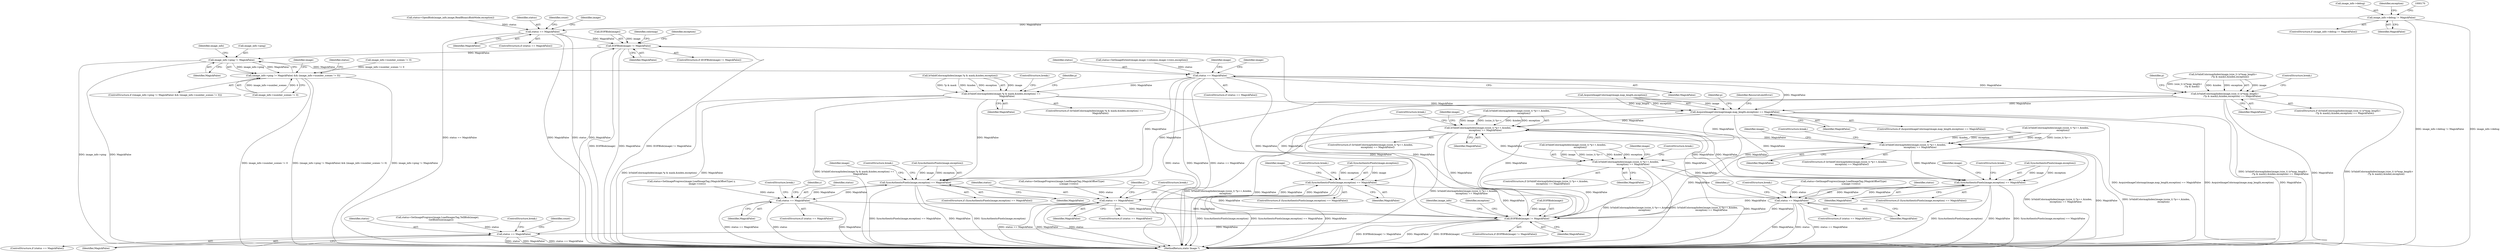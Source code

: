 digraph "0_ImageMagick_2ad6d33493750a28a5a655d319a8e0b16c392de1@pointer" {
"1000164" [label="(Call,image_info->debug != MagickFalse)"];
"1000203" [label="(Call,status == MagickFalse)"];
"1000397" [label="(Call,EOFBlob(image) != MagickFalse)"];
"1000552" [label="(Call,image_info->ping != MagickFalse)"];
"1000551" [label="(Call,(image_info->ping != MagickFalse) && (image_info->number_scenes != 0))"];
"1000589" [label="(Call,status == MagickFalse)"];
"1001131" [label="(Call,IsValidColormapIndex(image,*p & mask,&index,exception) ==\n                MagickFalse)"];
"1001333" [label="(Call,SyncAuthenticPixels(image,exception) == MagickFalse)"];
"1001360" [label="(Call,status == MagickFalse)"];
"1001831" [label="(Call,EOFBlob(image) != MagickFalse)"];
"1001923" [label="(Call,status == MagickFalse)"];
"1001374" [label="(Call,AcquireImageColormap(image,map_length,exception) == MagickFalse)"];
"1001579" [label="(Call,SyncAuthenticPixels(image,exception) == MagickFalse)"];
"1001606" [label="(Call,status == MagickFalse)"];
"1001664" [label="(Call,IsValidColormapIndex(image,(ssize_t) *p++,&index,\n                    exception) == MagickFalse)"];
"1001691" [label="(Call,IsValidColormapIndex(image,(ssize_t) *p++,&index,\n                    exception) == MagickFalse)"];
"1001718" [label="(Call,IsValidColormapIndex(image,(ssize_t) *p++,&index,\n                    exception) == MagickFalse)"];
"1001765" [label="(Call,SyncAuthenticPixels(image,exception) == MagickFalse)"];
"1001792" [label="(Call,status == MagickFalse)"];
"1001186" [label="(Call,IsValidColormapIndex(image,(size_t) (x*map_length+\n                    (*p & mask)),&index,exception) == MagickFalse)"];
"1000205" [label="(Identifier,MagickFalse)"];
"1000195" [label="(Call,status=OpenBlob(image_info,image,ReadBinaryBlobMode,exception))"];
"1001142" [label="(ControlStructure,break;)"];
"1001774" [label="(Identifier,image)"];
"1001206" [label="(Identifier,p)"];
"1001795" [label="(ControlStructure,break;)"];
"1001608" [label="(Identifier,MagickFalse)"];
"1001926" [label="(ControlStructure,break;)"];
"1001702" [label="(Identifier,MagickFalse)"];
"1000556" [label="(Identifier,MagickFalse)"];
"1001780" [label="(Call,status=SetImageProgress(image,LoadImageTag,(MagickOffsetType)\n                    y,image->rows))"];
"1001348" [label="(Call,status=SetImageProgress(image,LoadImageTag,(MagickOffsetType) y,\n                image->rows))"];
"1001375" [label="(Call,AcquireImageColormap(image,map_length,exception))"];
"1001675" [label="(Identifier,MagickFalse)"];
"1001579" [label="(Call,SyncAuthenticPixels(image,exception) == MagickFalse)"];
"1000397" [label="(Call,EOFBlob(image) != MagickFalse)"];
"1001691" [label="(Call,IsValidColormapIndex(image,(ssize_t) *p++,&index,\n                    exception) == MagickFalse)"];
"1001831" [label="(Call,EOFBlob(image) != MagickFalse)"];
"1001929" [label="(Identifier,count)"];
"1001130" [label="(ControlStructure,if (IsValidColormapIndex(image,*p & mask,&index,exception) ==\n                MagickFalse))"];
"1001692" [label="(Call,IsValidColormapIndex(image,(ssize_t) *p++,&index,\n                    exception))"];
"1001922" [label="(ControlStructure,if (status == MagickFalse))"];
"1000557" [label="(Call,image_info->number_scenes != 0)"];
"1000204" [label="(Identifier,status)"];
"1001145" [label="(Identifier,p)"];
"1001665" [label="(Call,IsValidColormapIndex(image,(ssize_t) *p++,&index,\n                    exception))"];
"1001342" [label="(Identifier,image)"];
"1001923" [label="(Call,status == MagickFalse)"];
"1001719" [label="(Call,IsValidColormapIndex(image,(ssize_t) *p++,&index,\n                    exception))"];
"1001594" [label="(Call,status=SetImageProgress(image,LoadImageTag,(MagickOffsetType)\n                    y,image->rows))"];
"1001363" [label="(ControlStructure,break;)"];
"1001606" [label="(Call,status == MagickFalse)"];
"1001793" [label="(Identifier,status)"];
"1001764" [label="(ControlStructure,if (SyncAuthenticPixels(image,exception) == MagickFalse))"];
"1001202" [label="(Identifier,MagickFalse)"];
"1001791" [label="(ControlStructure,if (status == MagickFalse))"];
"1001384" [label="(Identifier,p)"];
"1000550" [label="(ControlStructure,if ((image_info->ping != MagickFalse) && (image_info->number_scenes != 0)))"];
"1001338" [label="(ControlStructure,break;)"];
"1000589" [label="(Call,status == MagickFalse)"];
"1001663" [label="(ControlStructure,if (IsValidColormapIndex(image,(ssize_t) *p++,&index,\n                    exception) == MagickFalse))"];
"1000565" [label="(Identifier,image)"];
"1000203" [label="(Call,status == MagickFalse)"];
"1001332" [label="(ControlStructure,if (SyncAuthenticPixels(image,exception) == MagickFalse))"];
"1001770" [label="(ControlStructure,break;)"];
"1001374" [label="(Call,AcquireImageColormap(image,map_length,exception) == MagickFalse)"];
"1001794" [label="(Identifier,MagickFalse)"];
"1000551" [label="(Call,(image_info->ping != MagickFalse) && (image_info->number_scenes != 0))"];
"1001141" [label="(Identifier,MagickFalse)"];
"1001732" [label="(Identifier,image)"];
"1001187" [label="(Call,IsValidColormapIndex(image,(size_t) (x*map_length+\n                    (*p & mask)),&index,exception))"];
"1001359" [label="(ControlStructure,if (status == MagickFalse))"];
"1000578" [label="(Identifier,status)"];
"1000590" [label="(Identifier,status)"];
"1001766" [label="(Call,SyncAuthenticPixels(image,exception))"];
"1001832" [label="(Call,EOFBlob(image))"];
"1000164" [label="(Call,image_info->debug != MagickFalse)"];
"1001203" [label="(ControlStructure,break;)"];
"1000165" [label="(Call,image_info->debug)"];
"1001718" [label="(Call,IsValidColormapIndex(image,(ssize_t) *p++,&index,\n                    exception) == MagickFalse)"];
"1001381" [label="(Identifier,ResourceLimitError)"];
"1001379" [label="(Identifier,MagickFalse)"];
"1000400" [label="(Identifier,MagickFalse)"];
"1001588" [label="(Identifier,image)"];
"1001769" [label="(Identifier,MagickFalse)"];
"1001845" [label="(Call,image_info->number_scenes != 0)"];
"1001730" [label="(ControlStructure,break;)"];
"1001834" [label="(Identifier,MagickFalse)"];
"1000168" [label="(Identifier,MagickFalse)"];
"1001830" [label="(ControlStructure,if (EOFBlob(image) != MagickFalse))"];
"1000553" [label="(Call,image_info->ping)"];
"1001729" [label="(Identifier,MagickFalse)"];
"1000552" [label="(Call,image_info->ping != MagickFalse)"];
"1001847" [label="(Identifier,image_info)"];
"1001534" [label="(Identifier,y)"];
"1000577" [label="(Call,status=SetImageExtent(image,image->columns,image->rows,exception))"];
"1001333" [label="(Call,SyncAuthenticPixels(image,exception) == MagickFalse)"];
"1001609" [label="(ControlStructure,break;)"];
"1001690" [label="(ControlStructure,if (IsValidColormapIndex(image,(ssize_t) *p++,&index,\n                    exception) == MagickFalse))"];
"1001765" [label="(Call,SyncAuthenticPixels(image,exception) == MagickFalse)"];
"1001664" [label="(Call,IsValidColormapIndex(image,(ssize_t) *p++,&index,\n                    exception) == MagickFalse)"];
"1001337" [label="(Identifier,MagickFalse)"];
"1000411" [label="(Identifier,colormap)"];
"1000180" [label="(Identifier,exception)"];
"1001944" [label="(MethodReturn,static Image *)"];
"1001924" [label="(Identifier,status)"];
"1001792" [label="(Call,status == MagickFalse)"];
"1001607" [label="(Identifier,status)"];
"1001260" [label="(Identifier,y)"];
"1001676" [label="(ControlStructure,break;)"];
"1001583" [label="(Identifier,MagickFalse)"];
"1001132" [label="(Call,IsValidColormapIndex(image,*p & mask,&index,exception))"];
"1001186" [label="(Call,IsValidColormapIndex(image,(size_t) (x*map_length+\n                    (*p & mask)),&index,exception) == MagickFalse)"];
"1001362" [label="(Identifier,MagickFalse)"];
"1000210" [label="(Identifier,count)"];
"1001584" [label="(ControlStructure,break;)"];
"1001131" [label="(Call,IsValidColormapIndex(image,*p & mask,&index,exception) ==\n                MagickFalse)"];
"1001705" [label="(Identifier,image)"];
"1000403" [label="(Identifier,exception)"];
"1000598" [label="(Identifier,image)"];
"1001580" [label="(Call,SyncAuthenticPixels(image,exception))"];
"1001717" [label="(ControlStructure,if (IsValidColormapIndex(image,(ssize_t) *p++,&index,\n                    exception) == MagickFalse))"];
"1000208" [label="(Identifier,image)"];
"1000559" [label="(Identifier,image_info)"];
"1000163" [label="(ControlStructure,if (image_info->debug != MagickFalse))"];
"1001925" [label="(Identifier,MagickFalse)"];
"1000588" [label="(ControlStructure,if (status == MagickFalse))"];
"1001837" [label="(Identifier,exception)"];
"1001578" [label="(ControlStructure,if (SyncAuthenticPixels(image,exception) == MagickFalse))"];
"1000398" [label="(Call,EOFBlob(image))"];
"1001913" [label="(Call,status=SetImageProgress(image,LoadImagesTag,TellBlob(image),\n          GetBlobSize(image)))"];
"1001360" [label="(Call,status == MagickFalse)"];
"1000202" [label="(ControlStructure,if (status == MagickFalse))"];
"1001605" [label="(ControlStructure,if (status == MagickFalse))"];
"1001373" [label="(ControlStructure,if (AcquireImageColormap(image,map_length,exception) == MagickFalse))"];
"1001703" [label="(ControlStructure,break;)"];
"1000594" [label="(Identifier,image)"];
"1000591" [label="(Identifier,MagickFalse)"];
"1001334" [label="(Call,SyncAuthenticPixels(image,exception))"];
"1001678" [label="(Identifier,image)"];
"1000396" [label="(ControlStructure,if (EOFBlob(image) != MagickFalse))"];
"1001185" [label="(ControlStructure,if (IsValidColormapIndex(image,(size_t) (x*map_length+\n                    (*p & mask)),&index,exception) == MagickFalse))"];
"1001629" [label="(Identifier,y)"];
"1001361" [label="(Identifier,status)"];
"1000164" -> "1000163"  [label="AST: "];
"1000164" -> "1000168"  [label="CFG: "];
"1000165" -> "1000164"  [label="AST: "];
"1000168" -> "1000164"  [label="AST: "];
"1000170" -> "1000164"  [label="CFG: "];
"1000180" -> "1000164"  [label="CFG: "];
"1000164" -> "1001944"  [label="DDG: image_info->debug != MagickFalse"];
"1000164" -> "1001944"  [label="DDG: image_info->debug"];
"1000164" -> "1000203"  [label="DDG: MagickFalse"];
"1000203" -> "1000202"  [label="AST: "];
"1000203" -> "1000205"  [label="CFG: "];
"1000204" -> "1000203"  [label="AST: "];
"1000205" -> "1000203"  [label="AST: "];
"1000208" -> "1000203"  [label="CFG: "];
"1000210" -> "1000203"  [label="CFG: "];
"1000203" -> "1001944"  [label="DDG: status == MagickFalse"];
"1000203" -> "1001944"  [label="DDG: MagickFalse"];
"1000203" -> "1001944"  [label="DDG: status"];
"1000195" -> "1000203"  [label="DDG: status"];
"1000203" -> "1000397"  [label="DDG: MagickFalse"];
"1000397" -> "1000396"  [label="AST: "];
"1000397" -> "1000400"  [label="CFG: "];
"1000398" -> "1000397"  [label="AST: "];
"1000400" -> "1000397"  [label="AST: "];
"1000403" -> "1000397"  [label="CFG: "];
"1000411" -> "1000397"  [label="CFG: "];
"1000397" -> "1001944"  [label="DDG: EOFBlob(image) != MagickFalse"];
"1000397" -> "1001944"  [label="DDG: EOFBlob(image)"];
"1000397" -> "1001944"  [label="DDG: MagickFalse"];
"1000398" -> "1000397"  [label="DDG: image"];
"1001831" -> "1000397"  [label="DDG: MagickFalse"];
"1001923" -> "1000397"  [label="DDG: MagickFalse"];
"1000397" -> "1000552"  [label="DDG: MagickFalse"];
"1000552" -> "1000551"  [label="AST: "];
"1000552" -> "1000556"  [label="CFG: "];
"1000553" -> "1000552"  [label="AST: "];
"1000556" -> "1000552"  [label="AST: "];
"1000559" -> "1000552"  [label="CFG: "];
"1000551" -> "1000552"  [label="CFG: "];
"1000552" -> "1001944"  [label="DDG: image_info->ping"];
"1000552" -> "1001944"  [label="DDG: MagickFalse"];
"1000552" -> "1000551"  [label="DDG: image_info->ping"];
"1000552" -> "1000551"  [label="DDG: MagickFalse"];
"1000552" -> "1000589"  [label="DDG: MagickFalse"];
"1000551" -> "1000550"  [label="AST: "];
"1000551" -> "1000557"  [label="CFG: "];
"1000557" -> "1000551"  [label="AST: "];
"1000565" -> "1000551"  [label="CFG: "];
"1000578" -> "1000551"  [label="CFG: "];
"1000551" -> "1001944"  [label="DDG: image_info->number_scenes != 0"];
"1000551" -> "1001944"  [label="DDG: (image_info->ping != MagickFalse) && (image_info->number_scenes != 0)"];
"1000551" -> "1001944"  [label="DDG: image_info->ping != MagickFalse"];
"1000557" -> "1000551"  [label="DDG: image_info->number_scenes"];
"1000557" -> "1000551"  [label="DDG: 0"];
"1001845" -> "1000551"  [label="DDG: image_info->number_scenes != 0"];
"1000589" -> "1000588"  [label="AST: "];
"1000589" -> "1000591"  [label="CFG: "];
"1000590" -> "1000589"  [label="AST: "];
"1000591" -> "1000589"  [label="AST: "];
"1000594" -> "1000589"  [label="CFG: "];
"1000598" -> "1000589"  [label="CFG: "];
"1000589" -> "1001944"  [label="DDG: status == MagickFalse"];
"1000589" -> "1001944"  [label="DDG: status"];
"1000589" -> "1001944"  [label="DDG: MagickFalse"];
"1000577" -> "1000589"  [label="DDG: status"];
"1000589" -> "1001131"  [label="DDG: MagickFalse"];
"1000589" -> "1001186"  [label="DDG: MagickFalse"];
"1000589" -> "1001333"  [label="DDG: MagickFalse"];
"1000589" -> "1001374"  [label="DDG: MagickFalse"];
"1000589" -> "1001831"  [label="DDG: MagickFalse"];
"1001131" -> "1001130"  [label="AST: "];
"1001131" -> "1001141"  [label="CFG: "];
"1001132" -> "1001131"  [label="AST: "];
"1001141" -> "1001131"  [label="AST: "];
"1001142" -> "1001131"  [label="CFG: "];
"1001145" -> "1001131"  [label="CFG: "];
"1001131" -> "1001944"  [label="DDG: IsValidColormapIndex(image,*p & mask,&index,exception)"];
"1001131" -> "1001944"  [label="DDG: MagickFalse"];
"1001131" -> "1001944"  [label="DDG: IsValidColormapIndex(image,*p & mask,&index,exception) ==\n                MagickFalse"];
"1001132" -> "1001131"  [label="DDG: image"];
"1001132" -> "1001131"  [label="DDG: *p & mask"];
"1001132" -> "1001131"  [label="DDG: &index"];
"1001132" -> "1001131"  [label="DDG: exception"];
"1001131" -> "1001333"  [label="DDG: MagickFalse"];
"1001131" -> "1001374"  [label="DDG: MagickFalse"];
"1001131" -> "1001831"  [label="DDG: MagickFalse"];
"1001333" -> "1001332"  [label="AST: "];
"1001333" -> "1001337"  [label="CFG: "];
"1001334" -> "1001333"  [label="AST: "];
"1001337" -> "1001333"  [label="AST: "];
"1001338" -> "1001333"  [label="CFG: "];
"1001342" -> "1001333"  [label="CFG: "];
"1001333" -> "1001944"  [label="DDG: SyncAuthenticPixels(image,exception) == MagickFalse"];
"1001333" -> "1001944"  [label="DDG: MagickFalse"];
"1001333" -> "1001944"  [label="DDG: SyncAuthenticPixels(image,exception)"];
"1001334" -> "1001333"  [label="DDG: image"];
"1001334" -> "1001333"  [label="DDG: exception"];
"1001186" -> "1001333"  [label="DDG: MagickFalse"];
"1001360" -> "1001333"  [label="DDG: MagickFalse"];
"1001333" -> "1001360"  [label="DDG: MagickFalse"];
"1001333" -> "1001831"  [label="DDG: MagickFalse"];
"1001360" -> "1001359"  [label="AST: "];
"1001360" -> "1001362"  [label="CFG: "];
"1001361" -> "1001360"  [label="AST: "];
"1001362" -> "1001360"  [label="AST: "];
"1001363" -> "1001360"  [label="CFG: "];
"1001260" -> "1001360"  [label="CFG: "];
"1001360" -> "1001944"  [label="DDG: status == MagickFalse"];
"1001360" -> "1001944"  [label="DDG: status"];
"1001360" -> "1001944"  [label="DDG: MagickFalse"];
"1001348" -> "1001360"  [label="DDG: status"];
"1001360" -> "1001831"  [label="DDG: MagickFalse"];
"1001831" -> "1001830"  [label="AST: "];
"1001831" -> "1001834"  [label="CFG: "];
"1001832" -> "1001831"  [label="AST: "];
"1001834" -> "1001831"  [label="AST: "];
"1001837" -> "1001831"  [label="CFG: "];
"1001847" -> "1001831"  [label="CFG: "];
"1001831" -> "1001944"  [label="DDG: EOFBlob(image) != MagickFalse"];
"1001831" -> "1001944"  [label="DDG: MagickFalse"];
"1001831" -> "1001944"  [label="DDG: EOFBlob(image)"];
"1001832" -> "1001831"  [label="DDG: image"];
"1001691" -> "1001831"  [label="DDG: MagickFalse"];
"1001186" -> "1001831"  [label="DDG: MagickFalse"];
"1001718" -> "1001831"  [label="DDG: MagickFalse"];
"1001792" -> "1001831"  [label="DDG: MagickFalse"];
"1001606" -> "1001831"  [label="DDG: MagickFalse"];
"1001664" -> "1001831"  [label="DDG: MagickFalse"];
"1001374" -> "1001831"  [label="DDG: MagickFalse"];
"1001765" -> "1001831"  [label="DDG: MagickFalse"];
"1001579" -> "1001831"  [label="DDG: MagickFalse"];
"1001831" -> "1001923"  [label="DDG: MagickFalse"];
"1001923" -> "1001922"  [label="AST: "];
"1001923" -> "1001925"  [label="CFG: "];
"1001924" -> "1001923"  [label="AST: "];
"1001925" -> "1001923"  [label="AST: "];
"1001929" -> "1001923"  [label="CFG: "];
"1001926" -> "1001923"  [label="CFG: "];
"1001923" -> "1001944"  [label="DDG: status == MagickFalse"];
"1001923" -> "1001944"  [label="DDG: status"];
"1001923" -> "1001944"  [label="DDG: MagickFalse"];
"1001913" -> "1001923"  [label="DDG: status"];
"1001374" -> "1001373"  [label="AST: "];
"1001374" -> "1001379"  [label="CFG: "];
"1001375" -> "1001374"  [label="AST: "];
"1001379" -> "1001374"  [label="AST: "];
"1001381" -> "1001374"  [label="CFG: "];
"1001384" -> "1001374"  [label="CFG: "];
"1001374" -> "1001944"  [label="DDG: AcquireImageColormap(image,map_length,exception) == MagickFalse"];
"1001374" -> "1001944"  [label="DDG: AcquireImageColormap(image,map_length,exception)"];
"1001374" -> "1001944"  [label="DDG: MagickFalse"];
"1001375" -> "1001374"  [label="DDG: image"];
"1001375" -> "1001374"  [label="DDG: map_length"];
"1001375" -> "1001374"  [label="DDG: exception"];
"1001186" -> "1001374"  [label="DDG: MagickFalse"];
"1001374" -> "1001579"  [label="DDG: MagickFalse"];
"1001374" -> "1001664"  [label="DDG: MagickFalse"];
"1001374" -> "1001765"  [label="DDG: MagickFalse"];
"1001579" -> "1001578"  [label="AST: "];
"1001579" -> "1001583"  [label="CFG: "];
"1001580" -> "1001579"  [label="AST: "];
"1001583" -> "1001579"  [label="AST: "];
"1001584" -> "1001579"  [label="CFG: "];
"1001588" -> "1001579"  [label="CFG: "];
"1001579" -> "1001944"  [label="DDG: SyncAuthenticPixels(image,exception)"];
"1001579" -> "1001944"  [label="DDG: SyncAuthenticPixels(image,exception) == MagickFalse"];
"1001579" -> "1001944"  [label="DDG: MagickFalse"];
"1001580" -> "1001579"  [label="DDG: image"];
"1001580" -> "1001579"  [label="DDG: exception"];
"1001606" -> "1001579"  [label="DDG: MagickFalse"];
"1001579" -> "1001606"  [label="DDG: MagickFalse"];
"1001606" -> "1001605"  [label="AST: "];
"1001606" -> "1001608"  [label="CFG: "];
"1001607" -> "1001606"  [label="AST: "];
"1001608" -> "1001606"  [label="AST: "];
"1001609" -> "1001606"  [label="CFG: "];
"1001534" -> "1001606"  [label="CFG: "];
"1001606" -> "1001944"  [label="DDG: status"];
"1001606" -> "1001944"  [label="DDG: status == MagickFalse"];
"1001606" -> "1001944"  [label="DDG: MagickFalse"];
"1001594" -> "1001606"  [label="DDG: status"];
"1001664" -> "1001663"  [label="AST: "];
"1001664" -> "1001675"  [label="CFG: "];
"1001665" -> "1001664"  [label="AST: "];
"1001675" -> "1001664"  [label="AST: "];
"1001676" -> "1001664"  [label="CFG: "];
"1001678" -> "1001664"  [label="CFG: "];
"1001664" -> "1001944"  [label="DDG: IsValidColormapIndex(image,(ssize_t) *p++,&index,\n                    exception)"];
"1001664" -> "1001944"  [label="DDG: MagickFalse"];
"1001664" -> "1001944"  [label="DDG: IsValidColormapIndex(image,(ssize_t) *p++,&index,\n                    exception) == MagickFalse"];
"1001665" -> "1001664"  [label="DDG: image"];
"1001665" -> "1001664"  [label="DDG: (ssize_t) *p++"];
"1001665" -> "1001664"  [label="DDG: &index"];
"1001665" -> "1001664"  [label="DDG: exception"];
"1001765" -> "1001664"  [label="DDG: MagickFalse"];
"1001718" -> "1001664"  [label="DDG: MagickFalse"];
"1001792" -> "1001664"  [label="DDG: MagickFalse"];
"1001664" -> "1001691"  [label="DDG: MagickFalse"];
"1001664" -> "1001765"  [label="DDG: MagickFalse"];
"1001691" -> "1001690"  [label="AST: "];
"1001691" -> "1001702"  [label="CFG: "];
"1001692" -> "1001691"  [label="AST: "];
"1001702" -> "1001691"  [label="AST: "];
"1001703" -> "1001691"  [label="CFG: "];
"1001705" -> "1001691"  [label="CFG: "];
"1001691" -> "1001944"  [label="DDG: IsValidColormapIndex(image,(ssize_t) *p++,&index,\n                    exception) == MagickFalse"];
"1001691" -> "1001944"  [label="DDG: MagickFalse"];
"1001691" -> "1001944"  [label="DDG: IsValidColormapIndex(image,(ssize_t) *p++,&index,\n                    exception)"];
"1001692" -> "1001691"  [label="DDG: image"];
"1001692" -> "1001691"  [label="DDG: (ssize_t) *p++"];
"1001692" -> "1001691"  [label="DDG: &index"];
"1001692" -> "1001691"  [label="DDG: exception"];
"1001691" -> "1001718"  [label="DDG: MagickFalse"];
"1001691" -> "1001765"  [label="DDG: MagickFalse"];
"1001718" -> "1001717"  [label="AST: "];
"1001718" -> "1001729"  [label="CFG: "];
"1001719" -> "1001718"  [label="AST: "];
"1001729" -> "1001718"  [label="AST: "];
"1001730" -> "1001718"  [label="CFG: "];
"1001732" -> "1001718"  [label="CFG: "];
"1001718" -> "1001944"  [label="DDG: MagickFalse"];
"1001718" -> "1001944"  [label="DDG: IsValidColormapIndex(image,(ssize_t) *p++,&index,\n                    exception)"];
"1001718" -> "1001944"  [label="DDG: IsValidColormapIndex(image,(ssize_t) *p++,&index,\n                    exception) == MagickFalse"];
"1001719" -> "1001718"  [label="DDG: image"];
"1001719" -> "1001718"  [label="DDG: (ssize_t) *p++"];
"1001719" -> "1001718"  [label="DDG: &index"];
"1001719" -> "1001718"  [label="DDG: exception"];
"1001718" -> "1001765"  [label="DDG: MagickFalse"];
"1001765" -> "1001764"  [label="AST: "];
"1001765" -> "1001769"  [label="CFG: "];
"1001766" -> "1001765"  [label="AST: "];
"1001769" -> "1001765"  [label="AST: "];
"1001770" -> "1001765"  [label="CFG: "];
"1001774" -> "1001765"  [label="CFG: "];
"1001765" -> "1001944"  [label="DDG: SyncAuthenticPixels(image,exception)"];
"1001765" -> "1001944"  [label="DDG: MagickFalse"];
"1001765" -> "1001944"  [label="DDG: SyncAuthenticPixels(image,exception) == MagickFalse"];
"1001766" -> "1001765"  [label="DDG: image"];
"1001766" -> "1001765"  [label="DDG: exception"];
"1001792" -> "1001765"  [label="DDG: MagickFalse"];
"1001765" -> "1001792"  [label="DDG: MagickFalse"];
"1001792" -> "1001791"  [label="AST: "];
"1001792" -> "1001794"  [label="CFG: "];
"1001793" -> "1001792"  [label="AST: "];
"1001794" -> "1001792"  [label="AST: "];
"1001795" -> "1001792"  [label="CFG: "];
"1001629" -> "1001792"  [label="CFG: "];
"1001792" -> "1001944"  [label="DDG: status == MagickFalse"];
"1001792" -> "1001944"  [label="DDG: MagickFalse"];
"1001792" -> "1001944"  [label="DDG: status"];
"1001780" -> "1001792"  [label="DDG: status"];
"1001186" -> "1001185"  [label="AST: "];
"1001186" -> "1001202"  [label="CFG: "];
"1001187" -> "1001186"  [label="AST: "];
"1001202" -> "1001186"  [label="AST: "];
"1001203" -> "1001186"  [label="CFG: "];
"1001206" -> "1001186"  [label="CFG: "];
"1001186" -> "1001944"  [label="DDG: IsValidColormapIndex(image,(size_t) (x*map_length+\n                    (*p & mask)),&index,exception) == MagickFalse"];
"1001186" -> "1001944"  [label="DDG: MagickFalse"];
"1001186" -> "1001944"  [label="DDG: IsValidColormapIndex(image,(size_t) (x*map_length+\n                    (*p & mask)),&index,exception)"];
"1001187" -> "1001186"  [label="DDG: image"];
"1001187" -> "1001186"  [label="DDG: (size_t) (x*map_length+\n                    (*p & mask))"];
"1001187" -> "1001186"  [label="DDG: &index"];
"1001187" -> "1001186"  [label="DDG: exception"];
}
